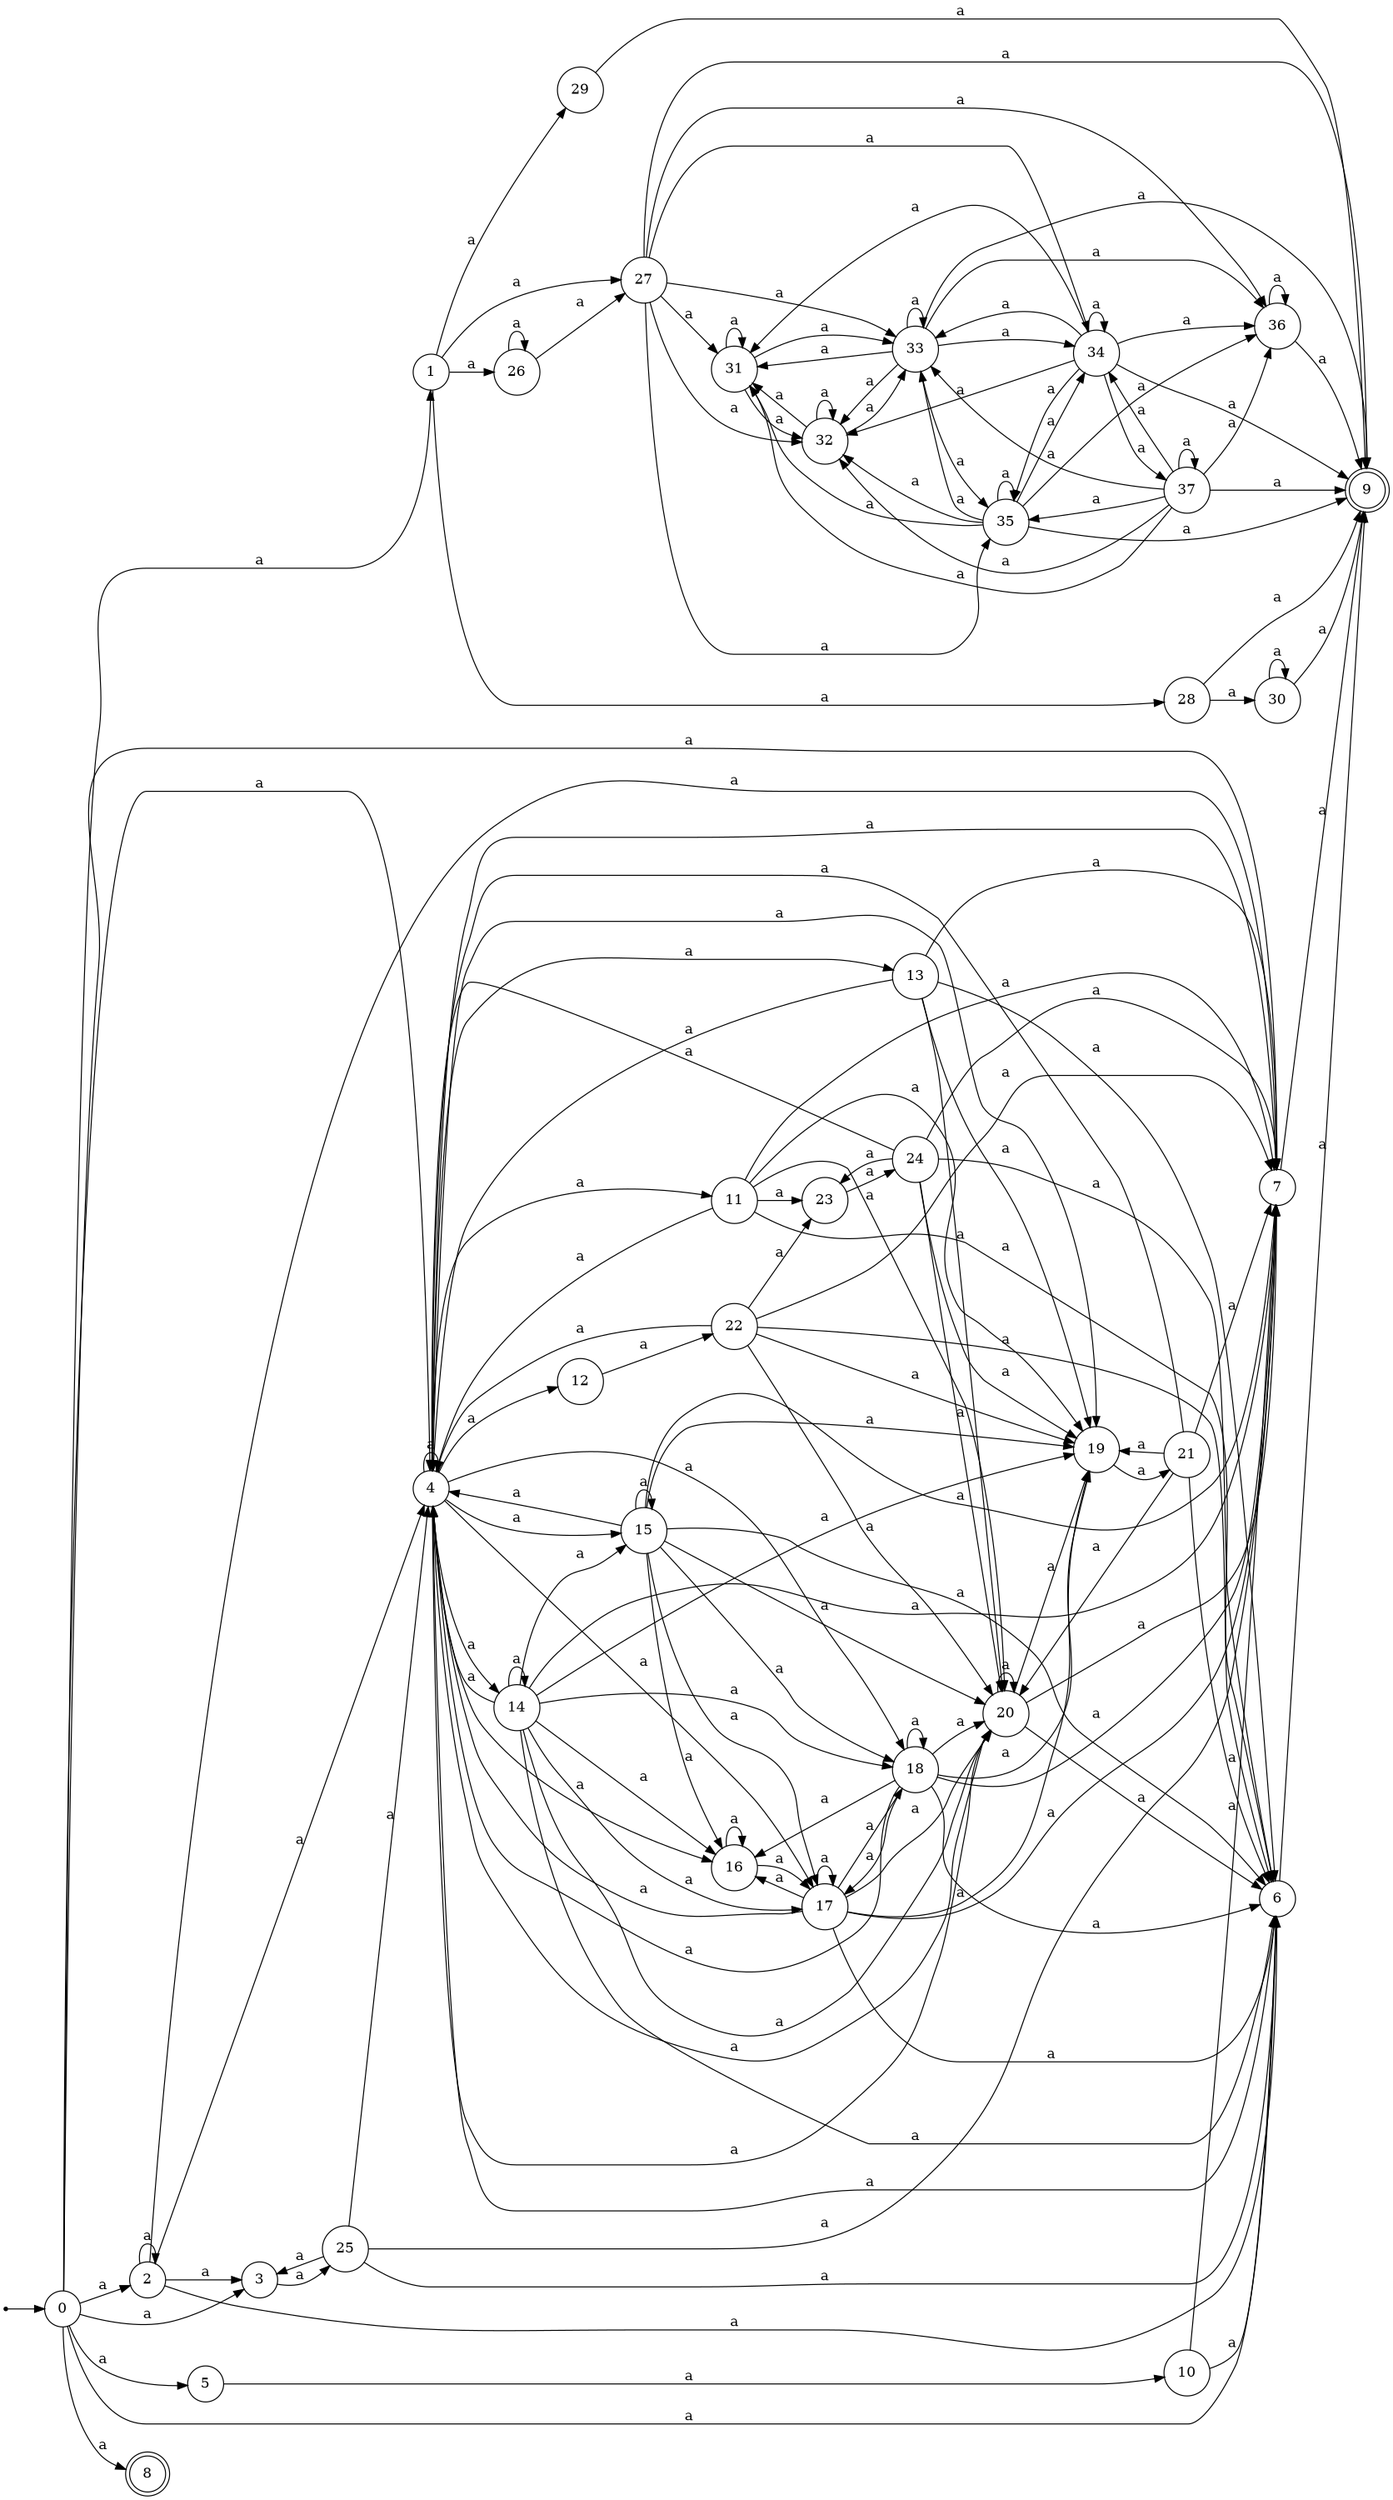 digraph finite_state_machine {
rankdir=LR;
size="20,20";
node [shape = point]; "dummy0"
node [shape = circle]; "0";
"dummy0" -> "0";
node [shape = circle]; "1";
node [shape = circle]; "2";
node [shape = circle]; "3";
node [shape = circle]; "4";
node [shape = circle]; "5";
node [shape = circle]; "6";
node [shape = circle]; "7";
node [shape = doublecircle]; "8";node [shape = doublecircle]; "9";node [shape = circle]; "10";
node [shape = circle]; "11";
node [shape = circle]; "12";
node [shape = circle]; "13";
node [shape = circle]; "14";
node [shape = circle]; "15";
node [shape = circle]; "16";
node [shape = circle]; "17";
node [shape = circle]; "18";
node [shape = circle]; "19";
node [shape = circle]; "20";
node [shape = circle]; "21";
node [shape = circle]; "22";
node [shape = circle]; "23";
node [shape = circle]; "24";
node [shape = circle]; "25";
node [shape = circle]; "26";
node [shape = circle]; "27";
node [shape = circle]; "28";
node [shape = circle]; "29";
node [shape = circle]; "30";
node [shape = circle]; "31";
node [shape = circle]; "32";
node [shape = circle]; "33";
node [shape = circle]; "34";
node [shape = circle]; "35";
node [shape = circle]; "36";
node [shape = circle]; "37";
"0" -> "1" [label = "a"];
 "0" -> "2" [label = "a"];
 "0" -> "3" [label = "a"];
 "0" -> "4" [label = "a"];
 "0" -> "5" [label = "a"];
 "0" -> "6" [label = "a"];
 "0" -> "7" [label = "a"];
 "0" -> "8" [label = "a"];
 "7" -> "9" [label = "a"];
 "6" -> "9" [label = "a"];
 "5" -> "10" [label = "a"];
 "10" -> "6" [label = "a"];
 "10" -> "7" [label = "a"];
 "4" -> "4" [label = "a"];
 "4" -> "6" [label = "a"];
 "4" -> "7" [label = "a"];
 "4" -> "11" [label = "a"];
 "4" -> "12" [label = "a"];
 "4" -> "13" [label = "a"];
 "4" -> "14" [label = "a"];
 "4" -> "15" [label = "a"];
 "4" -> "16" [label = "a"];
 "4" -> "17" [label = "a"];
 "4" -> "18" [label = "a"];
 "4" -> "19" [label = "a"];
 "4" -> "20" [label = "a"];
 "20" -> "19" [label = "a"];
 "20" -> "4" [label = "a"];
 "20" -> "20" [label = "a"];
 "20" -> "6" [label = "a"];
 "20" -> "7" [label = "a"];
 "19" -> "21" [label = "a"];
 "21" -> "19" [label = "a"];
 "21" -> "4" [label = "a"];
 "21" -> "20" [label = "a"];
 "21" -> "6" [label = "a"];
 "21" -> "7" [label = "a"];
 "18" -> "4" [label = "a"];
 "18" -> "6" [label = "a"];
 "18" -> "7" [label = "a"];
 "18" -> "16" [label = "a"];
 "18" -> "17" [label = "a"];
 "18" -> "18" [label = "a"];
 "18" -> "19" [label = "a"];
 "18" -> "20" [label = "a"];
 "17" -> "4" [label = "a"];
 "17" -> "6" [label = "a"];
 "17" -> "7" [label = "a"];
 "17" -> "16" [label = "a"];
 "17" -> "17" [label = "a"];
 "17" -> "18" [label = "a"];
 "17" -> "19" [label = "a"];
 "17" -> "20" [label = "a"];
 "16" -> "16" [label = "a"];
 "16" -> "17" [label = "a"];
 "15" -> "4" [label = "a"];
 "15" -> "6" [label = "a"];
 "15" -> "7" [label = "a"];
 "15" -> "15" [label = "a"];
 "15" -> "16" [label = "a"];
 "15" -> "17" [label = "a"];
 "15" -> "18" [label = "a"];
 "15" -> "19" [label = "a"];
 "15" -> "20" [label = "a"];
 "14" -> "4" [label = "a"];
 "14" -> "6" [label = "a"];
 "14" -> "7" [label = "a"];
 "14" -> "14" [label = "a"];
 "14" -> "15" [label = "a"];
 "14" -> "16" [label = "a"];
 "14" -> "17" [label = "a"];
 "14" -> "18" [label = "a"];
 "14" -> "19" [label = "a"];
 "14" -> "20" [label = "a"];
 "13" -> "19" [label = "a"];
 "13" -> "4" [label = "a"];
 "13" -> "20" [label = "a"];
 "13" -> "6" [label = "a"];
 "13" -> "7" [label = "a"];
 "12" -> "22" [label = "a"];
 "22" -> "19" [label = "a"];
 "22" -> "4" [label = "a"];
 "22" -> "20" [label = "a"];
 "22" -> "6" [label = "a"];
 "22" -> "7" [label = "a"];
 "22" -> "23" [label = "a"];
 "23" -> "24" [label = "a"];
 "24" -> "19" [label = "a"];
 "24" -> "4" [label = "a"];
 "24" -> "20" [label = "a"];
 "24" -> "6" [label = "a"];
 "24" -> "7" [label = "a"];
 "24" -> "23" [label = "a"];
 "11" -> "19" [label = "a"];
 "11" -> "4" [label = "a"];
 "11" -> "20" [label = "a"];
 "11" -> "6" [label = "a"];
 "11" -> "7" [label = "a"];
 "11" -> "23" [label = "a"];
 "3" -> "25" [label = "a"];
 "25" -> "3" [label = "a"];
 "25" -> "4" [label = "a"];
 "25" -> "6" [label = "a"];
 "25" -> "7" [label = "a"];
 "2" -> "2" [label = "a"];
 "2" -> "3" [label = "a"];
 "2" -> "4" [label = "a"];
 "2" -> "6" [label = "a"];
 "2" -> "7" [label = "a"];
 "1" -> "26" [label = "a"];
 "1" -> "27" [label = "a"];
 "1" -> "28" [label = "a"];
 "1" -> "29" [label = "a"];
 "29" -> "9" [label = "a"];
 "28" -> "9" [label = "a"];
 "28" -> "30" [label = "a"];
 "30" -> "9" [label = "a"];
 "30" -> "30" [label = "a"];
 "27" -> "32" [label = "a"];
 "27" -> "33" [label = "a"];
 "27" -> "34" [label = "a"];
 "27" -> "35" [label = "a"];
 "27" -> "36" [label = "a"];
 "27" -> "9" [label = "a"];
 "27" -> "31" [label = "a"];
 "36" -> "9" [label = "a"];
 "36" -> "36" [label = "a"];
 "35" -> "32" [label = "a"];
 "35" -> "33" [label = "a"];
 "35" -> "34" [label = "a"];
 "35" -> "35" [label = "a"];
 "35" -> "36" [label = "a"];
 "35" -> "9" [label = "a"];
 "35" -> "31" [label = "a"];
 "34" -> "32" [label = "a"];
 "34" -> "33" [label = "a"];
 "34" -> "34" [label = "a"];
 "34" -> "35" [label = "a"];
 "34" -> "36" [label = "a"];
 "34" -> "37" [label = "a"];
 "34" -> "9" [label = "a"];
 "34" -> "31" [label = "a"];
 "37" -> "32" [label = "a"];
 "37" -> "33" [label = "a"];
 "37" -> "34" [label = "a"];
 "37" -> "35" [label = "a"];
 "37" -> "36" [label = "a"];
 "37" -> "37" [label = "a"];
 "37" -> "9" [label = "a"];
 "37" -> "31" [label = "a"];
 "33" -> "32" [label = "a"];
 "33" -> "33" [label = "a"];
 "33" -> "34" [label = "a"];
 "33" -> "35" [label = "a"];
 "33" -> "36" [label = "a"];
 "33" -> "9" [label = "a"];
 "33" -> "31" [label = "a"];
 "32" -> "32" [label = "a"];
 "32" -> "33" [label = "a"];
 "32" -> "31" [label = "a"];
 "31" -> "32" [label = "a"];
 "31" -> "33" [label = "a"];
 "31" -> "31" [label = "a"];
 "26" -> "26" [label = "a"];
 "26" -> "27" [label = "a"];
 }
